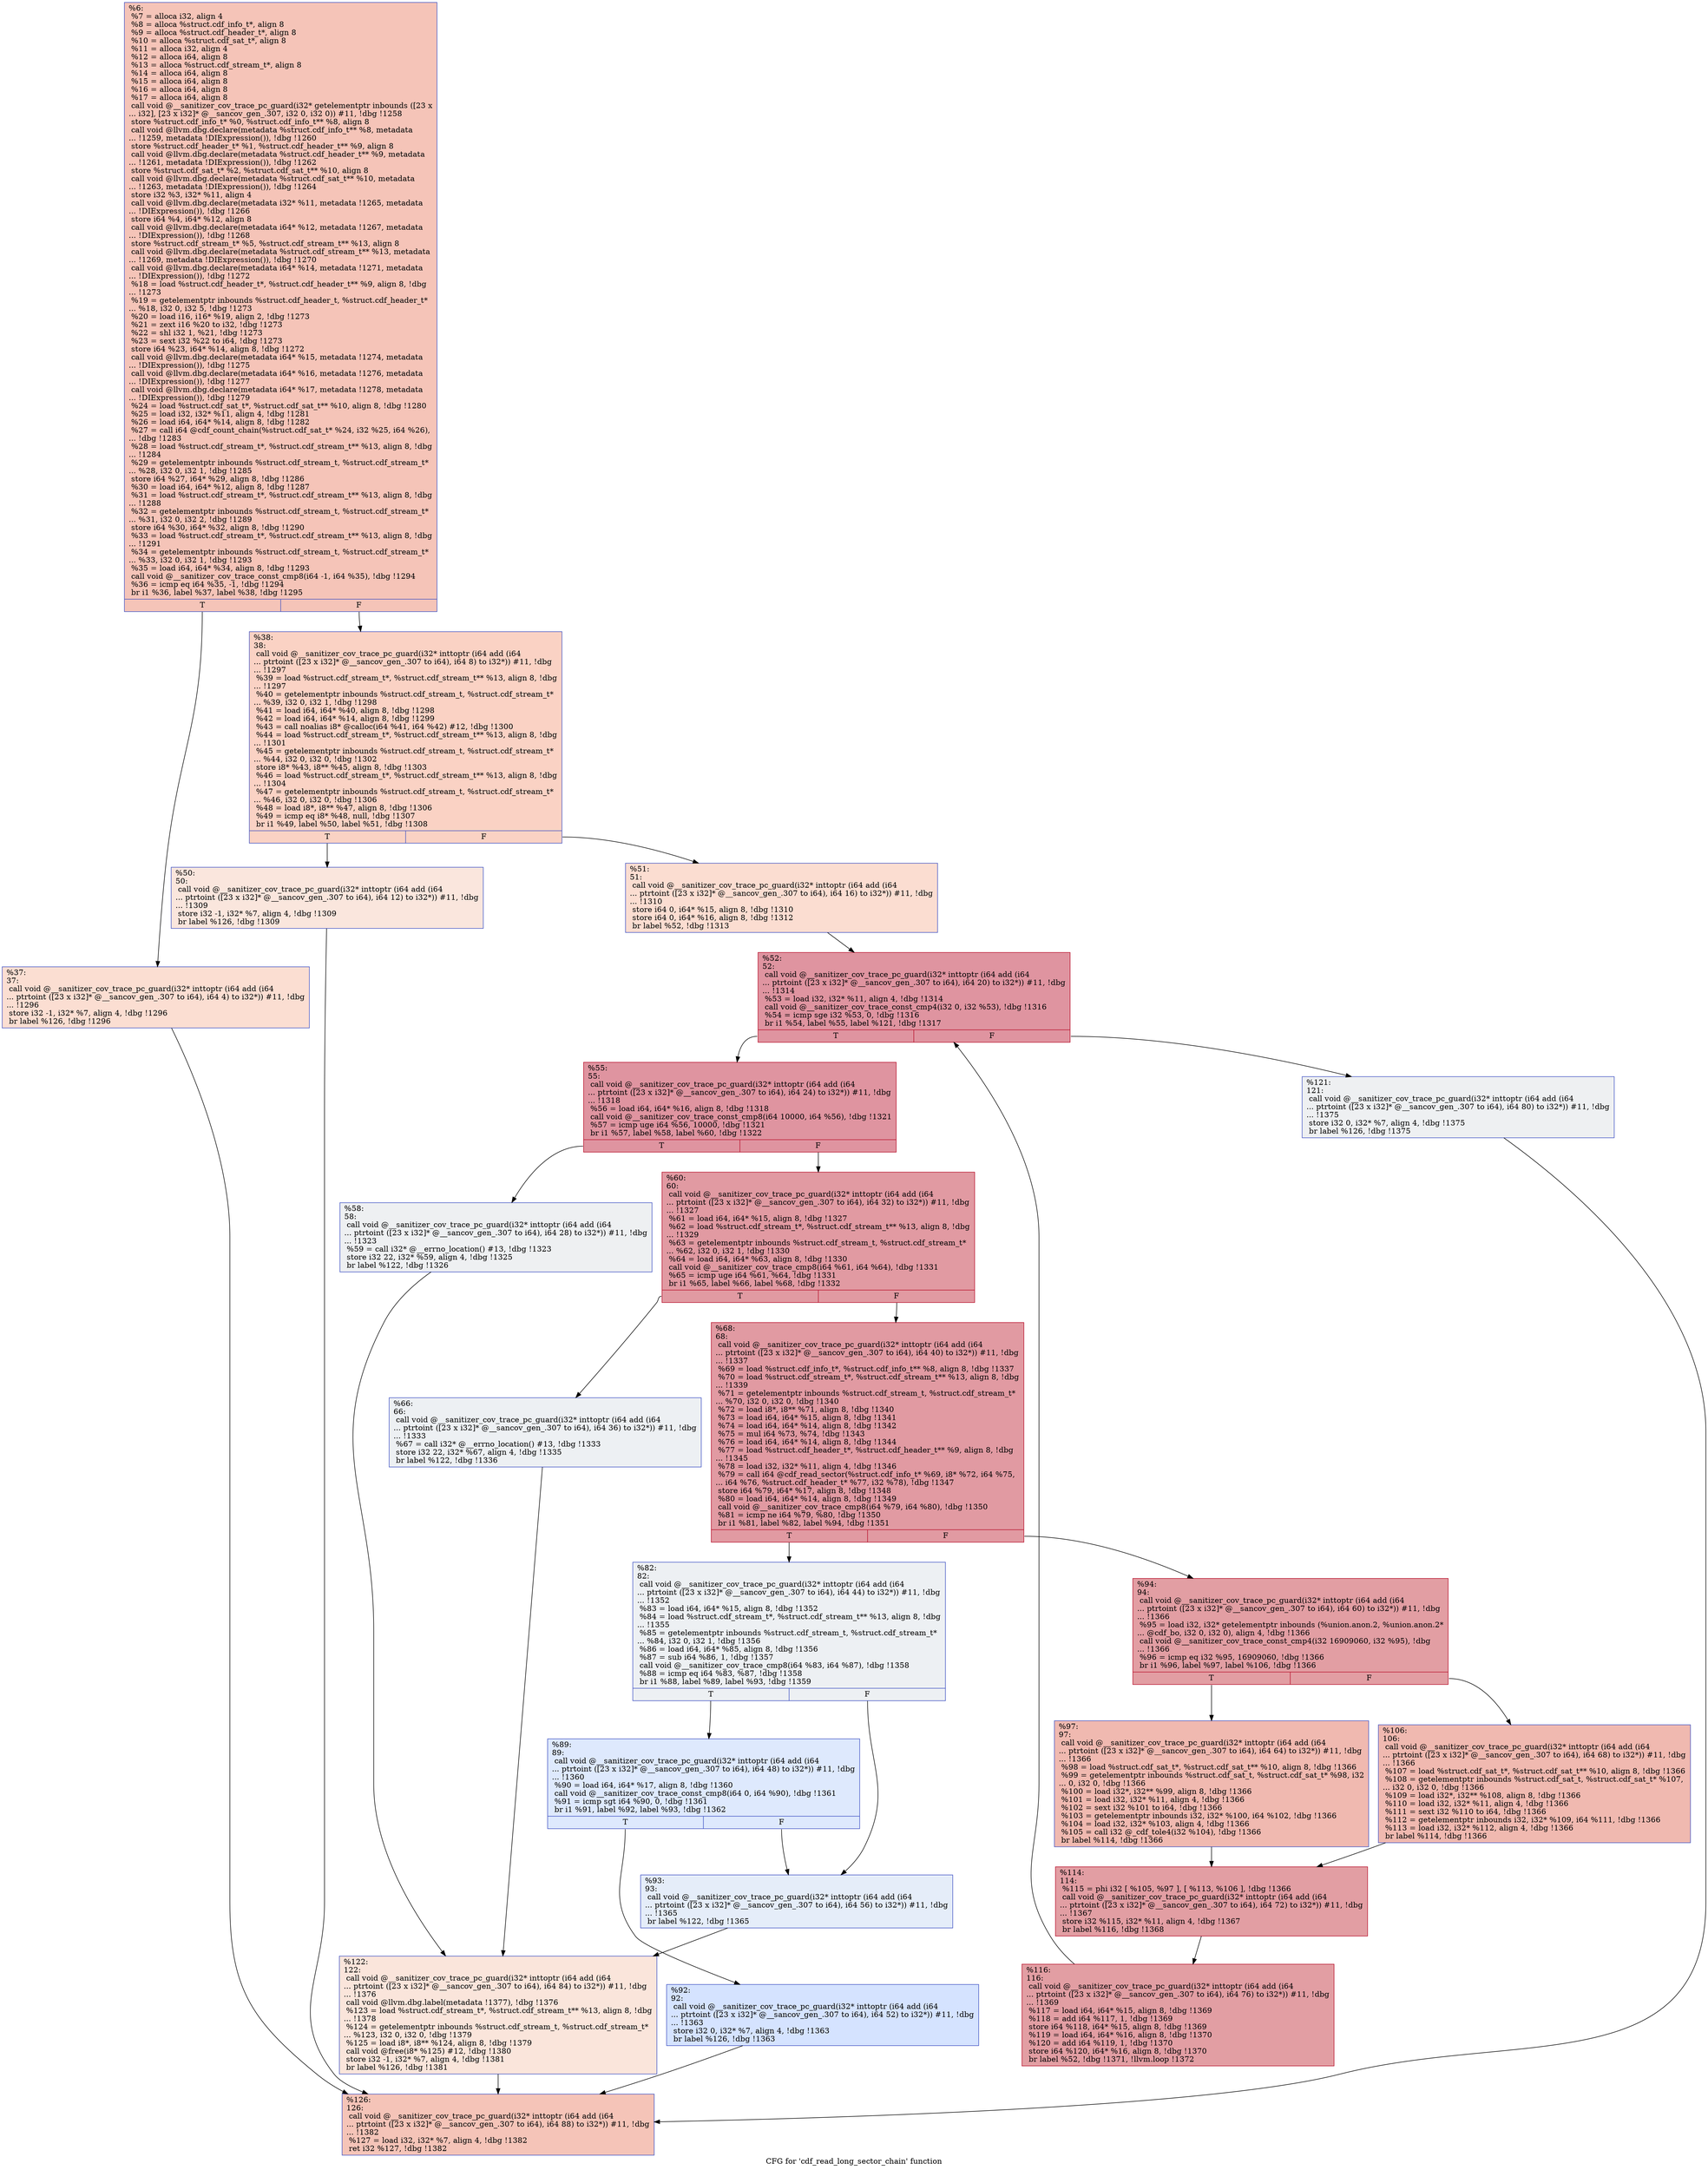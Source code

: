 digraph "CFG for 'cdf_read_long_sector_chain' function" {
	label="CFG for 'cdf_read_long_sector_chain' function";

	Node0x559c5cfa3f80 [shape=record,color="#3d50c3ff", style=filled, fillcolor="#e97a5f70",label="{%6:\l  %7 = alloca i32, align 4\l  %8 = alloca %struct.cdf_info_t*, align 8\l  %9 = alloca %struct.cdf_header_t*, align 8\l  %10 = alloca %struct.cdf_sat_t*, align 8\l  %11 = alloca i32, align 4\l  %12 = alloca i64, align 8\l  %13 = alloca %struct.cdf_stream_t*, align 8\l  %14 = alloca i64, align 8\l  %15 = alloca i64, align 8\l  %16 = alloca i64, align 8\l  %17 = alloca i64, align 8\l  call void @__sanitizer_cov_trace_pc_guard(i32* getelementptr inbounds ([23 x\l... i32], [23 x i32]* @__sancov_gen_.307, i32 0, i32 0)) #11, !dbg !1258\l  store %struct.cdf_info_t* %0, %struct.cdf_info_t** %8, align 8\l  call void @llvm.dbg.declare(metadata %struct.cdf_info_t** %8, metadata\l... !1259, metadata !DIExpression()), !dbg !1260\l  store %struct.cdf_header_t* %1, %struct.cdf_header_t** %9, align 8\l  call void @llvm.dbg.declare(metadata %struct.cdf_header_t** %9, metadata\l... !1261, metadata !DIExpression()), !dbg !1262\l  store %struct.cdf_sat_t* %2, %struct.cdf_sat_t** %10, align 8\l  call void @llvm.dbg.declare(metadata %struct.cdf_sat_t** %10, metadata\l... !1263, metadata !DIExpression()), !dbg !1264\l  store i32 %3, i32* %11, align 4\l  call void @llvm.dbg.declare(metadata i32* %11, metadata !1265, metadata\l... !DIExpression()), !dbg !1266\l  store i64 %4, i64* %12, align 8\l  call void @llvm.dbg.declare(metadata i64* %12, metadata !1267, metadata\l... !DIExpression()), !dbg !1268\l  store %struct.cdf_stream_t* %5, %struct.cdf_stream_t** %13, align 8\l  call void @llvm.dbg.declare(metadata %struct.cdf_stream_t** %13, metadata\l... !1269, metadata !DIExpression()), !dbg !1270\l  call void @llvm.dbg.declare(metadata i64* %14, metadata !1271, metadata\l... !DIExpression()), !dbg !1272\l  %18 = load %struct.cdf_header_t*, %struct.cdf_header_t** %9, align 8, !dbg\l... !1273\l  %19 = getelementptr inbounds %struct.cdf_header_t, %struct.cdf_header_t*\l... %18, i32 0, i32 5, !dbg !1273\l  %20 = load i16, i16* %19, align 2, !dbg !1273\l  %21 = zext i16 %20 to i32, !dbg !1273\l  %22 = shl i32 1, %21, !dbg !1273\l  %23 = sext i32 %22 to i64, !dbg !1273\l  store i64 %23, i64* %14, align 8, !dbg !1272\l  call void @llvm.dbg.declare(metadata i64* %15, metadata !1274, metadata\l... !DIExpression()), !dbg !1275\l  call void @llvm.dbg.declare(metadata i64* %16, metadata !1276, metadata\l... !DIExpression()), !dbg !1277\l  call void @llvm.dbg.declare(metadata i64* %17, metadata !1278, metadata\l... !DIExpression()), !dbg !1279\l  %24 = load %struct.cdf_sat_t*, %struct.cdf_sat_t** %10, align 8, !dbg !1280\l  %25 = load i32, i32* %11, align 4, !dbg !1281\l  %26 = load i64, i64* %14, align 8, !dbg !1282\l  %27 = call i64 @cdf_count_chain(%struct.cdf_sat_t* %24, i32 %25, i64 %26),\l... !dbg !1283\l  %28 = load %struct.cdf_stream_t*, %struct.cdf_stream_t** %13, align 8, !dbg\l... !1284\l  %29 = getelementptr inbounds %struct.cdf_stream_t, %struct.cdf_stream_t*\l... %28, i32 0, i32 1, !dbg !1285\l  store i64 %27, i64* %29, align 8, !dbg !1286\l  %30 = load i64, i64* %12, align 8, !dbg !1287\l  %31 = load %struct.cdf_stream_t*, %struct.cdf_stream_t** %13, align 8, !dbg\l... !1288\l  %32 = getelementptr inbounds %struct.cdf_stream_t, %struct.cdf_stream_t*\l... %31, i32 0, i32 2, !dbg !1289\l  store i64 %30, i64* %32, align 8, !dbg !1290\l  %33 = load %struct.cdf_stream_t*, %struct.cdf_stream_t** %13, align 8, !dbg\l... !1291\l  %34 = getelementptr inbounds %struct.cdf_stream_t, %struct.cdf_stream_t*\l... %33, i32 0, i32 1, !dbg !1293\l  %35 = load i64, i64* %34, align 8, !dbg !1293\l  call void @__sanitizer_cov_trace_const_cmp8(i64 -1, i64 %35), !dbg !1294\l  %36 = icmp eq i64 %35, -1, !dbg !1294\l  br i1 %36, label %37, label %38, !dbg !1295\l|{<s0>T|<s1>F}}"];
	Node0x559c5cfa3f80:s0 -> Node0x559c5cfa4190;
	Node0x559c5cfa3f80:s1 -> Node0x559c5cfa41e0;
	Node0x559c5cfa4190 [shape=record,color="#3d50c3ff", style=filled, fillcolor="#f7b59970",label="{%37:\l37:                                               \l  call void @__sanitizer_cov_trace_pc_guard(i32* inttoptr (i64 add (i64\l... ptrtoint ([23 x i32]* @__sancov_gen_.307 to i64), i64 4) to i32*)) #11, !dbg\l... !1296\l  store i32 -1, i32* %7, align 4, !dbg !1296\l  br label %126, !dbg !1296\l}"];
	Node0x559c5cfa4190 -> Node0x559c5cfa4820;
	Node0x559c5cfa41e0 [shape=record,color="#3d50c3ff", style=filled, fillcolor="#f4987a70",label="{%38:\l38:                                               \l  call void @__sanitizer_cov_trace_pc_guard(i32* inttoptr (i64 add (i64\l... ptrtoint ([23 x i32]* @__sancov_gen_.307 to i64), i64 8) to i32*)) #11, !dbg\l... !1297\l  %39 = load %struct.cdf_stream_t*, %struct.cdf_stream_t** %13, align 8, !dbg\l... !1297\l  %40 = getelementptr inbounds %struct.cdf_stream_t, %struct.cdf_stream_t*\l... %39, i32 0, i32 1, !dbg !1298\l  %41 = load i64, i64* %40, align 8, !dbg !1298\l  %42 = load i64, i64* %14, align 8, !dbg !1299\l  %43 = call noalias i8* @calloc(i64 %41, i64 %42) #12, !dbg !1300\l  %44 = load %struct.cdf_stream_t*, %struct.cdf_stream_t** %13, align 8, !dbg\l... !1301\l  %45 = getelementptr inbounds %struct.cdf_stream_t, %struct.cdf_stream_t*\l... %44, i32 0, i32 0, !dbg !1302\l  store i8* %43, i8** %45, align 8, !dbg !1303\l  %46 = load %struct.cdf_stream_t*, %struct.cdf_stream_t** %13, align 8, !dbg\l... !1304\l  %47 = getelementptr inbounds %struct.cdf_stream_t, %struct.cdf_stream_t*\l... %46, i32 0, i32 0, !dbg !1306\l  %48 = load i8*, i8** %47, align 8, !dbg !1306\l  %49 = icmp eq i8* %48, null, !dbg !1307\l  br i1 %49, label %50, label %51, !dbg !1308\l|{<s0>T|<s1>F}}"];
	Node0x559c5cfa41e0:s0 -> Node0x559c5cfa4230;
	Node0x559c5cfa41e0:s1 -> Node0x559c5cfa4280;
	Node0x559c5cfa4230 [shape=record,color="#3d50c3ff", style=filled, fillcolor="#f3c7b170",label="{%50:\l50:                                               \l  call void @__sanitizer_cov_trace_pc_guard(i32* inttoptr (i64 add (i64\l... ptrtoint ([23 x i32]* @__sancov_gen_.307 to i64), i64 12) to i32*)) #11, !dbg\l... !1309\l  store i32 -1, i32* %7, align 4, !dbg !1309\l  br label %126, !dbg !1309\l}"];
	Node0x559c5cfa4230 -> Node0x559c5cfa4820;
	Node0x559c5cfa4280 [shape=record,color="#3d50c3ff", style=filled, fillcolor="#f7b39670",label="{%51:\l51:                                               \l  call void @__sanitizer_cov_trace_pc_guard(i32* inttoptr (i64 add (i64\l... ptrtoint ([23 x i32]* @__sancov_gen_.307 to i64), i64 16) to i32*)) #11, !dbg\l... !1310\l  store i64 0, i64* %15, align 8, !dbg !1310\l  store i64 0, i64* %16, align 8, !dbg !1312\l  br label %52, !dbg !1313\l}"];
	Node0x559c5cfa4280 -> Node0x559c5cfa42d0;
	Node0x559c5cfa42d0 [shape=record,color="#b70d28ff", style=filled, fillcolor="#b70d2870",label="{%52:\l52:                                               \l  call void @__sanitizer_cov_trace_pc_guard(i32* inttoptr (i64 add (i64\l... ptrtoint ([23 x i32]* @__sancov_gen_.307 to i64), i64 20) to i32*)) #11, !dbg\l... !1314\l  %53 = load i32, i32* %11, align 4, !dbg !1314\l  call void @__sanitizer_cov_trace_const_cmp4(i32 0, i32 %53), !dbg !1316\l  %54 = icmp sge i32 %53, 0, !dbg !1316\l  br i1 %54, label %55, label %121, !dbg !1317\l|{<s0>T|<s1>F}}"];
	Node0x559c5cfa42d0:s0 -> Node0x559c5cfa4320;
	Node0x559c5cfa42d0:s1 -> Node0x559c5cfa4780;
	Node0x559c5cfa4320 [shape=record,color="#b70d28ff", style=filled, fillcolor="#b70d2870",label="{%55:\l55:                                               \l  call void @__sanitizer_cov_trace_pc_guard(i32* inttoptr (i64 add (i64\l... ptrtoint ([23 x i32]* @__sancov_gen_.307 to i64), i64 24) to i32*)) #11, !dbg\l... !1318\l  %56 = load i64, i64* %16, align 8, !dbg !1318\l  call void @__sanitizer_cov_trace_const_cmp8(i64 10000, i64 %56), !dbg !1321\l  %57 = icmp uge i64 %56, 10000, !dbg !1321\l  br i1 %57, label %58, label %60, !dbg !1322\l|{<s0>T|<s1>F}}"];
	Node0x559c5cfa4320:s0 -> Node0x559c5cfa4370;
	Node0x559c5cfa4320:s1 -> Node0x559c5cfa43c0;
	Node0x559c5cfa4370 [shape=record,color="#3d50c3ff", style=filled, fillcolor="#d9dce170",label="{%58:\l58:                                               \l  call void @__sanitizer_cov_trace_pc_guard(i32* inttoptr (i64 add (i64\l... ptrtoint ([23 x i32]* @__sancov_gen_.307 to i64), i64 28) to i32*)) #11, !dbg\l... !1323\l  %59 = call i32* @__errno_location() #13, !dbg !1323\l  store i32 22, i32* %59, align 4, !dbg !1325\l  br label %122, !dbg !1326\l}"];
	Node0x559c5cfa4370 -> Node0x559c5cfa47d0;
	Node0x559c5cfa43c0 [shape=record,color="#b70d28ff", style=filled, fillcolor="#bb1b2c70",label="{%60:\l60:                                               \l  call void @__sanitizer_cov_trace_pc_guard(i32* inttoptr (i64 add (i64\l... ptrtoint ([23 x i32]* @__sancov_gen_.307 to i64), i64 32) to i32*)) #11, !dbg\l... !1327\l  %61 = load i64, i64* %15, align 8, !dbg !1327\l  %62 = load %struct.cdf_stream_t*, %struct.cdf_stream_t** %13, align 8, !dbg\l... !1329\l  %63 = getelementptr inbounds %struct.cdf_stream_t, %struct.cdf_stream_t*\l... %62, i32 0, i32 1, !dbg !1330\l  %64 = load i64, i64* %63, align 8, !dbg !1330\l  call void @__sanitizer_cov_trace_cmp8(i64 %61, i64 %64), !dbg !1331\l  %65 = icmp uge i64 %61, %64, !dbg !1331\l  br i1 %65, label %66, label %68, !dbg !1332\l|{<s0>T|<s1>F}}"];
	Node0x559c5cfa43c0:s0 -> Node0x559c5cfa4410;
	Node0x559c5cfa43c0:s1 -> Node0x559c5cfa4460;
	Node0x559c5cfa4410 [shape=record,color="#3d50c3ff", style=filled, fillcolor="#d6dce470",label="{%66:\l66:                                               \l  call void @__sanitizer_cov_trace_pc_guard(i32* inttoptr (i64 add (i64\l... ptrtoint ([23 x i32]* @__sancov_gen_.307 to i64), i64 36) to i32*)) #11, !dbg\l... !1333\l  %67 = call i32* @__errno_location() #13, !dbg !1333\l  store i32 22, i32* %67, align 4, !dbg !1335\l  br label %122, !dbg !1336\l}"];
	Node0x559c5cfa4410 -> Node0x559c5cfa47d0;
	Node0x559c5cfa4460 [shape=record,color="#b70d28ff", style=filled, fillcolor="#bb1b2c70",label="{%68:\l68:                                               \l  call void @__sanitizer_cov_trace_pc_guard(i32* inttoptr (i64 add (i64\l... ptrtoint ([23 x i32]* @__sancov_gen_.307 to i64), i64 40) to i32*)) #11, !dbg\l... !1337\l  %69 = load %struct.cdf_info_t*, %struct.cdf_info_t** %8, align 8, !dbg !1337\l  %70 = load %struct.cdf_stream_t*, %struct.cdf_stream_t** %13, align 8, !dbg\l... !1339\l  %71 = getelementptr inbounds %struct.cdf_stream_t, %struct.cdf_stream_t*\l... %70, i32 0, i32 0, !dbg !1340\l  %72 = load i8*, i8** %71, align 8, !dbg !1340\l  %73 = load i64, i64* %15, align 8, !dbg !1341\l  %74 = load i64, i64* %14, align 8, !dbg !1342\l  %75 = mul i64 %73, %74, !dbg !1343\l  %76 = load i64, i64* %14, align 8, !dbg !1344\l  %77 = load %struct.cdf_header_t*, %struct.cdf_header_t** %9, align 8, !dbg\l... !1345\l  %78 = load i32, i32* %11, align 4, !dbg !1346\l  %79 = call i64 @cdf_read_sector(%struct.cdf_info_t* %69, i8* %72, i64 %75,\l... i64 %76, %struct.cdf_header_t* %77, i32 %78), !dbg !1347\l  store i64 %79, i64* %17, align 8, !dbg !1348\l  %80 = load i64, i64* %14, align 8, !dbg !1349\l  call void @__sanitizer_cov_trace_cmp8(i64 %79, i64 %80), !dbg !1350\l  %81 = icmp ne i64 %79, %80, !dbg !1350\l  br i1 %81, label %82, label %94, !dbg !1351\l|{<s0>T|<s1>F}}"];
	Node0x559c5cfa4460:s0 -> Node0x559c5cfa44b0;
	Node0x559c5cfa4460:s1 -> Node0x559c5cfa45f0;
	Node0x559c5cfa44b0 [shape=record,color="#3d50c3ff", style=filled, fillcolor="#d6dce470",label="{%82:\l82:                                               \l  call void @__sanitizer_cov_trace_pc_guard(i32* inttoptr (i64 add (i64\l... ptrtoint ([23 x i32]* @__sancov_gen_.307 to i64), i64 44) to i32*)) #11, !dbg\l... !1352\l  %83 = load i64, i64* %15, align 8, !dbg !1352\l  %84 = load %struct.cdf_stream_t*, %struct.cdf_stream_t** %13, align 8, !dbg\l... !1355\l  %85 = getelementptr inbounds %struct.cdf_stream_t, %struct.cdf_stream_t*\l... %84, i32 0, i32 1, !dbg !1356\l  %86 = load i64, i64* %85, align 8, !dbg !1356\l  %87 = sub i64 %86, 1, !dbg !1357\l  call void @__sanitizer_cov_trace_cmp8(i64 %83, i64 %87), !dbg !1358\l  %88 = icmp eq i64 %83, %87, !dbg !1358\l  br i1 %88, label %89, label %93, !dbg !1359\l|{<s0>T|<s1>F}}"];
	Node0x559c5cfa44b0:s0 -> Node0x559c5cfa4500;
	Node0x559c5cfa44b0:s1 -> Node0x559c5cfa45a0;
	Node0x559c5cfa4500 [shape=record,color="#3d50c3ff", style=filled, fillcolor="#b5cdfa70",label="{%89:\l89:                                               \l  call void @__sanitizer_cov_trace_pc_guard(i32* inttoptr (i64 add (i64\l... ptrtoint ([23 x i32]* @__sancov_gen_.307 to i64), i64 48) to i32*)) #11, !dbg\l... !1360\l  %90 = load i64, i64* %17, align 8, !dbg !1360\l  call void @__sanitizer_cov_trace_const_cmp8(i64 0, i64 %90), !dbg !1361\l  %91 = icmp sgt i64 %90, 0, !dbg !1361\l  br i1 %91, label %92, label %93, !dbg !1362\l|{<s0>T|<s1>F}}"];
	Node0x559c5cfa4500:s0 -> Node0x559c5cfa4550;
	Node0x559c5cfa4500:s1 -> Node0x559c5cfa45a0;
	Node0x559c5cfa4550 [shape=record,color="#3d50c3ff", style=filled, fillcolor="#a1c0ff70",label="{%92:\l92:                                               \l  call void @__sanitizer_cov_trace_pc_guard(i32* inttoptr (i64 add (i64\l... ptrtoint ([23 x i32]* @__sancov_gen_.307 to i64), i64 52) to i32*)) #11, !dbg\l... !1363\l  store i32 0, i32* %7, align 4, !dbg !1363\l  br label %126, !dbg !1363\l}"];
	Node0x559c5cfa4550 -> Node0x559c5cfa4820;
	Node0x559c5cfa45a0 [shape=record,color="#3d50c3ff", style=filled, fillcolor="#c5d6f270",label="{%93:\l93:                                               \l  call void @__sanitizer_cov_trace_pc_guard(i32* inttoptr (i64 add (i64\l... ptrtoint ([23 x i32]* @__sancov_gen_.307 to i64), i64 56) to i32*)) #11, !dbg\l... !1365\l  br label %122, !dbg !1365\l}"];
	Node0x559c5cfa45a0 -> Node0x559c5cfa47d0;
	Node0x559c5cfa45f0 [shape=record,color="#b70d28ff", style=filled, fillcolor="#be242e70",label="{%94:\l94:                                               \l  call void @__sanitizer_cov_trace_pc_guard(i32* inttoptr (i64 add (i64\l... ptrtoint ([23 x i32]* @__sancov_gen_.307 to i64), i64 60) to i32*)) #11, !dbg\l... !1366\l  %95 = load i32, i32* getelementptr inbounds (%union.anon.2, %union.anon.2*\l... @cdf_bo, i32 0, i32 0), align 4, !dbg !1366\l  call void @__sanitizer_cov_trace_const_cmp4(i32 16909060, i32 %95), !dbg\l... !1366\l  %96 = icmp eq i32 %95, 16909060, !dbg !1366\l  br i1 %96, label %97, label %106, !dbg !1366\l|{<s0>T|<s1>F}}"];
	Node0x559c5cfa45f0:s0 -> Node0x559c5cfa4640;
	Node0x559c5cfa45f0:s1 -> Node0x559c5cfa4690;
	Node0x559c5cfa4640 [shape=record,color="#3d50c3ff", style=filled, fillcolor="#de614d70",label="{%97:\l97:                                               \l  call void @__sanitizer_cov_trace_pc_guard(i32* inttoptr (i64 add (i64\l... ptrtoint ([23 x i32]* @__sancov_gen_.307 to i64), i64 64) to i32*)) #11, !dbg\l... !1366\l  %98 = load %struct.cdf_sat_t*, %struct.cdf_sat_t** %10, align 8, !dbg !1366\l  %99 = getelementptr inbounds %struct.cdf_sat_t, %struct.cdf_sat_t* %98, i32\l... 0, i32 0, !dbg !1366\l  %100 = load i32*, i32** %99, align 8, !dbg !1366\l  %101 = load i32, i32* %11, align 4, !dbg !1366\l  %102 = sext i32 %101 to i64, !dbg !1366\l  %103 = getelementptr inbounds i32, i32* %100, i64 %102, !dbg !1366\l  %104 = load i32, i32* %103, align 4, !dbg !1366\l  %105 = call i32 @_cdf_tole4(i32 %104), !dbg !1366\l  br label %114, !dbg !1366\l}"];
	Node0x559c5cfa4640 -> Node0x559c5cfa46e0;
	Node0x559c5cfa4690 [shape=record,color="#3d50c3ff", style=filled, fillcolor="#de614d70",label="{%106:\l106:                                              \l  call void @__sanitizer_cov_trace_pc_guard(i32* inttoptr (i64 add (i64\l... ptrtoint ([23 x i32]* @__sancov_gen_.307 to i64), i64 68) to i32*)) #11, !dbg\l... !1366\l  %107 = load %struct.cdf_sat_t*, %struct.cdf_sat_t** %10, align 8, !dbg !1366\l  %108 = getelementptr inbounds %struct.cdf_sat_t, %struct.cdf_sat_t* %107,\l... i32 0, i32 0, !dbg !1366\l  %109 = load i32*, i32** %108, align 8, !dbg !1366\l  %110 = load i32, i32* %11, align 4, !dbg !1366\l  %111 = sext i32 %110 to i64, !dbg !1366\l  %112 = getelementptr inbounds i32, i32* %109, i64 %111, !dbg !1366\l  %113 = load i32, i32* %112, align 4, !dbg !1366\l  br label %114, !dbg !1366\l}"];
	Node0x559c5cfa4690 -> Node0x559c5cfa46e0;
	Node0x559c5cfa46e0 [shape=record,color="#b70d28ff", style=filled, fillcolor="#be242e70",label="{%114:\l114:                                              \l  %115 = phi i32 [ %105, %97 ], [ %113, %106 ], !dbg !1366\l  call void @__sanitizer_cov_trace_pc_guard(i32* inttoptr (i64 add (i64\l... ptrtoint ([23 x i32]* @__sancov_gen_.307 to i64), i64 72) to i32*)) #11, !dbg\l... !1367\l  store i32 %115, i32* %11, align 4, !dbg !1367\l  br label %116, !dbg !1368\l}"];
	Node0x559c5cfa46e0 -> Node0x559c5cfa4730;
	Node0x559c5cfa4730 [shape=record,color="#b70d28ff", style=filled, fillcolor="#be242e70",label="{%116:\l116:                                              \l  call void @__sanitizer_cov_trace_pc_guard(i32* inttoptr (i64 add (i64\l... ptrtoint ([23 x i32]* @__sancov_gen_.307 to i64), i64 76) to i32*)) #11, !dbg\l... !1369\l  %117 = load i64, i64* %15, align 8, !dbg !1369\l  %118 = add i64 %117, 1, !dbg !1369\l  store i64 %118, i64* %15, align 8, !dbg !1369\l  %119 = load i64, i64* %16, align 8, !dbg !1370\l  %120 = add i64 %119, 1, !dbg !1370\l  store i64 %120, i64* %16, align 8, !dbg !1370\l  br label %52, !dbg !1371, !llvm.loop !1372\l}"];
	Node0x559c5cfa4730 -> Node0x559c5cfa42d0;
	Node0x559c5cfa4780 [shape=record,color="#3d50c3ff", style=filled, fillcolor="#d9dce170",label="{%121:\l121:                                              \l  call void @__sanitizer_cov_trace_pc_guard(i32* inttoptr (i64 add (i64\l... ptrtoint ([23 x i32]* @__sancov_gen_.307 to i64), i64 80) to i32*)) #11, !dbg\l... !1375\l  store i32 0, i32* %7, align 4, !dbg !1375\l  br label %126, !dbg !1375\l}"];
	Node0x559c5cfa4780 -> Node0x559c5cfa4820;
	Node0x559c5cfa47d0 [shape=record,color="#3d50c3ff", style=filled, fillcolor="#f4c5ad70",label="{%122:\l122:                                              \l  call void @__sanitizer_cov_trace_pc_guard(i32* inttoptr (i64 add (i64\l... ptrtoint ([23 x i32]* @__sancov_gen_.307 to i64), i64 84) to i32*)) #11, !dbg\l... !1376\l  call void @llvm.dbg.label(metadata !1377), !dbg !1376\l  %123 = load %struct.cdf_stream_t*, %struct.cdf_stream_t** %13, align 8, !dbg\l... !1378\l  %124 = getelementptr inbounds %struct.cdf_stream_t, %struct.cdf_stream_t*\l... %123, i32 0, i32 0, !dbg !1379\l  %125 = load i8*, i8** %124, align 8, !dbg !1379\l  call void @free(i8* %125) #12, !dbg !1380\l  store i32 -1, i32* %7, align 4, !dbg !1381\l  br label %126, !dbg !1381\l}"];
	Node0x559c5cfa47d0 -> Node0x559c5cfa4820;
	Node0x559c5cfa4820 [shape=record,color="#3d50c3ff", style=filled, fillcolor="#e97a5f70",label="{%126:\l126:                                              \l  call void @__sanitizer_cov_trace_pc_guard(i32* inttoptr (i64 add (i64\l... ptrtoint ([23 x i32]* @__sancov_gen_.307 to i64), i64 88) to i32*)) #11, !dbg\l... !1382\l  %127 = load i32, i32* %7, align 4, !dbg !1382\l  ret i32 %127, !dbg !1382\l}"];
}
